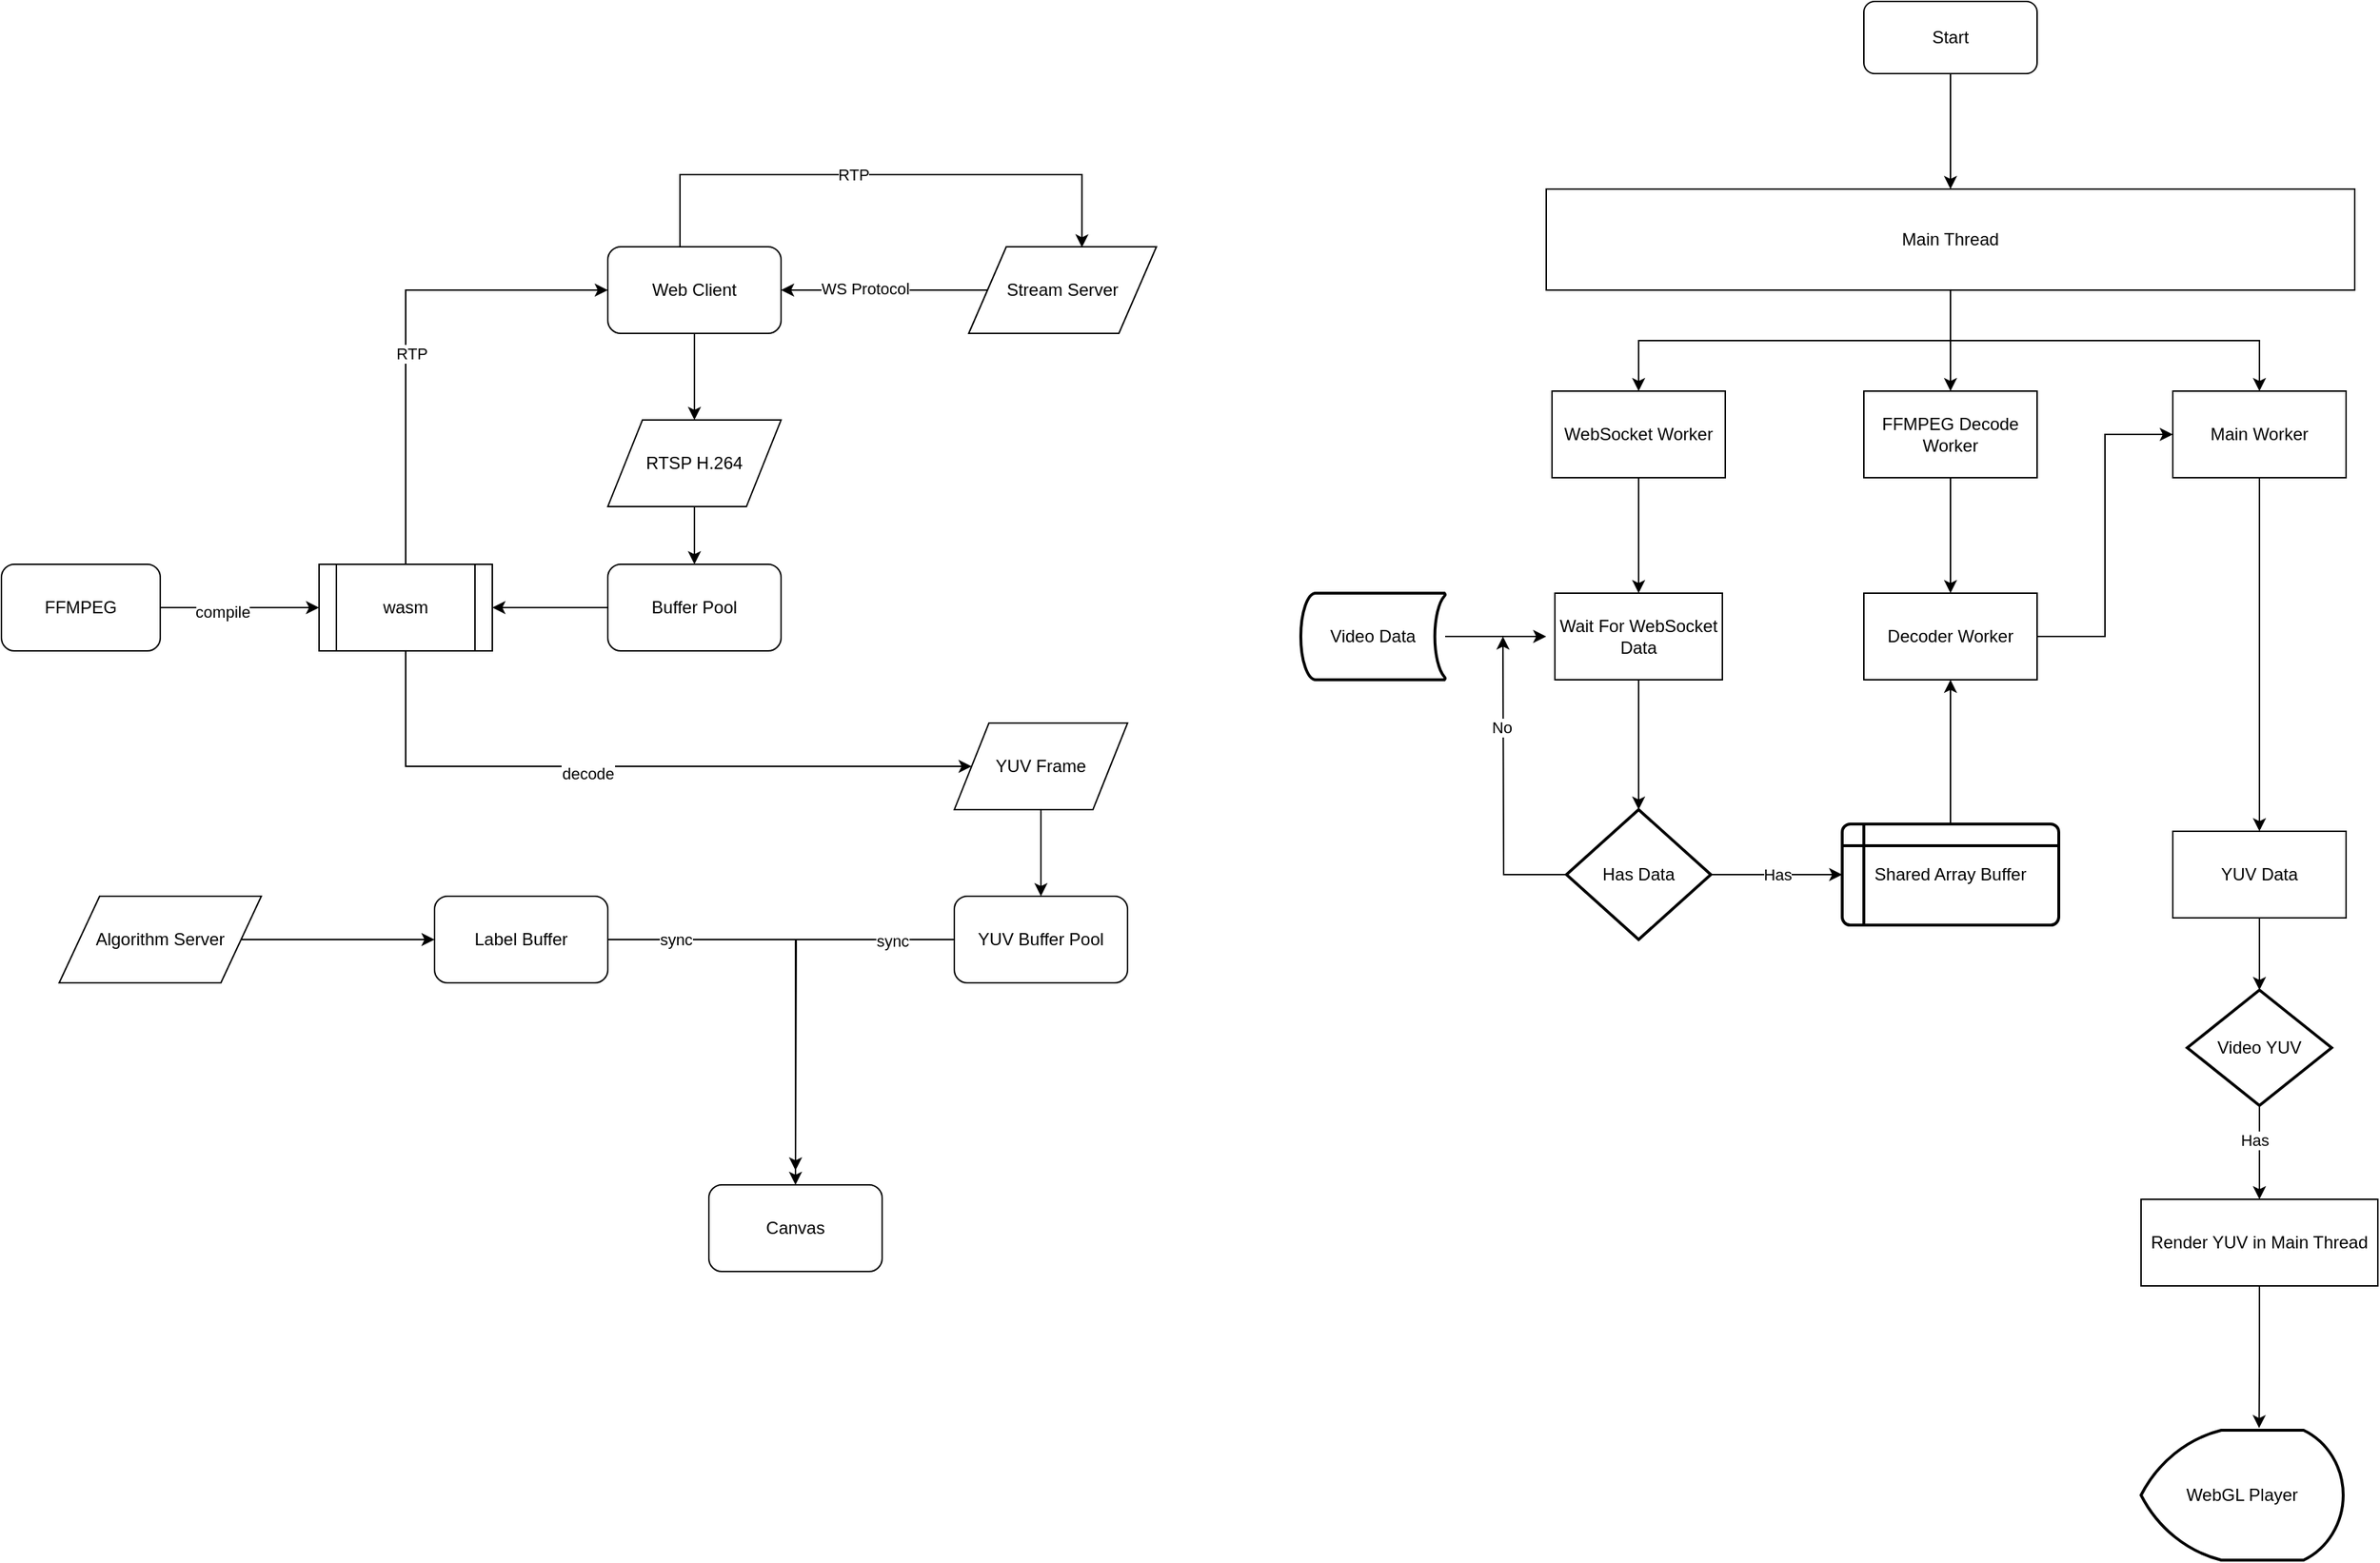 <mxfile version="13.6.4" type="github">
  <diagram id="VVI6lwgtHgOXOwXO1aQe" name="第 1 页">
    <mxGraphModel dx="1928" dy="1270" grid="1" gridSize="10" guides="1" tooltips="1" connect="1" arrows="1" fold="1" page="1" pageScale="1" pageWidth="827" pageHeight="1169" math="0" shadow="0">
      <root>
        <mxCell id="0" />
        <mxCell id="1" parent="0" />
        <object label="" id="7edy7qQrG2I-J0OHIAib-12">
          <mxCell style="edgeStyle=orthogonalEdgeStyle;rounded=0;orthogonalLoop=1;jettySize=auto;html=1;entryX=1;entryY=0.5;entryDx=0;entryDy=0;" parent="1" source="7edy7qQrG2I-J0OHIAib-1" target="7edy7qQrG2I-J0OHIAib-2" edge="1">
            <mxGeometry relative="1" as="geometry">
              <Array as="points">
                <mxPoint x="610" y="220" />
                <mxPoint x="610" y="220" />
              </Array>
            </mxGeometry>
          </mxCell>
        </object>
        <mxCell id="7edy7qQrG2I-J0OHIAib-26" value="WS Protocol" style="edgeLabel;html=1;align=center;verticalAlign=middle;resizable=0;points=[];rotation=0;" parent="7edy7qQrG2I-J0OHIAib-12" vertex="1" connectable="0">
          <mxGeometry x="0.189" y="-1" relative="1" as="geometry">
            <mxPoint as="offset" />
          </mxGeometry>
        </mxCell>
        <mxCell id="7edy7qQrG2I-J0OHIAib-1" value="Stream Server" style="shape=parallelogram;perimeter=parallelogramPerimeter;whiteSpace=wrap;html=1;" parent="1" vertex="1">
          <mxGeometry x="670" y="190" width="130" height="60" as="geometry" />
        </mxCell>
        <mxCell id="7edy7qQrG2I-J0OHIAib-13" style="edgeStyle=orthogonalEdgeStyle;rounded=0;orthogonalLoop=1;jettySize=auto;html=1;entryX=0.603;entryY=0.007;entryDx=0;entryDy=0;entryPerimeter=0;" parent="1" source="7edy7qQrG2I-J0OHIAib-2" target="7edy7qQrG2I-J0OHIAib-1" edge="1">
          <mxGeometry relative="1" as="geometry">
            <Array as="points">
              <mxPoint x="470" y="140" />
              <mxPoint x="748" y="140" />
            </Array>
          </mxGeometry>
        </mxCell>
        <mxCell id="7edy7qQrG2I-J0OHIAib-27" value="RTP" style="edgeLabel;html=1;align=center;verticalAlign=middle;resizable=0;points=[];" parent="7edy7qQrG2I-J0OHIAib-13" vertex="1" connectable="0">
          <mxGeometry x="-0.102" relative="1" as="geometry">
            <mxPoint as="offset" />
          </mxGeometry>
        </mxCell>
        <mxCell id="7edy7qQrG2I-J0OHIAib-15" style="edgeStyle=orthogonalEdgeStyle;rounded=0;orthogonalLoop=1;jettySize=auto;html=1;" parent="1" source="7edy7qQrG2I-J0OHIAib-2" target="7edy7qQrG2I-J0OHIAib-3" edge="1">
          <mxGeometry relative="1" as="geometry" />
        </mxCell>
        <mxCell id="7edy7qQrG2I-J0OHIAib-2" value="Web Client" style="rounded=1;whiteSpace=wrap;html=1;" parent="1" vertex="1">
          <mxGeometry x="420" y="190" width="120" height="60" as="geometry" />
        </mxCell>
        <mxCell id="7edy7qQrG2I-J0OHIAib-24" value="" style="edgeStyle=orthogonalEdgeStyle;rounded=0;orthogonalLoop=1;jettySize=auto;html=1;" parent="1" source="7edy7qQrG2I-J0OHIAib-3" target="7edy7qQrG2I-J0OHIAib-4" edge="1">
          <mxGeometry relative="1" as="geometry">
            <Array as="points">
              <mxPoint x="490" y="410" />
              <mxPoint x="490" y="410" />
            </Array>
          </mxGeometry>
        </mxCell>
        <mxCell id="7edy7qQrG2I-J0OHIAib-3" value="RTSP H.264" style="shape=parallelogram;perimeter=parallelogramPerimeter;whiteSpace=wrap;html=1;" parent="1" vertex="1">
          <mxGeometry x="420" y="310" width="120" height="60" as="geometry" />
        </mxCell>
        <mxCell id="7edy7qQrG2I-J0OHIAib-17" style="edgeStyle=orthogonalEdgeStyle;rounded=0;orthogonalLoop=1;jettySize=auto;html=1;entryX=1;entryY=0.5;entryDx=0;entryDy=0;" parent="1" source="7edy7qQrG2I-J0OHIAib-4" target="7edy7qQrG2I-J0OHIAib-6" edge="1">
          <mxGeometry relative="1" as="geometry" />
        </mxCell>
        <mxCell id="7edy7qQrG2I-J0OHIAib-4" value="Buffer Pool" style="rounded=1;whiteSpace=wrap;html=1;" parent="1" vertex="1">
          <mxGeometry x="420" y="410" width="120" height="60" as="geometry" />
        </mxCell>
        <mxCell id="7edy7qQrG2I-J0OHIAib-18" style="edgeStyle=orthogonalEdgeStyle;rounded=0;orthogonalLoop=1;jettySize=auto;html=1;entryX=0;entryY=0.5;entryDx=0;entryDy=0;" parent="1" source="7edy7qQrG2I-J0OHIAib-5" target="7edy7qQrG2I-J0OHIAib-6" edge="1">
          <mxGeometry relative="1" as="geometry" />
        </mxCell>
        <mxCell id="7edy7qQrG2I-J0OHIAib-29" value="compile" style="edgeLabel;html=1;align=center;verticalAlign=middle;resizable=0;points=[];" parent="7edy7qQrG2I-J0OHIAib-18" vertex="1" connectable="0">
          <mxGeometry x="-0.222" y="-3" relative="1" as="geometry">
            <mxPoint as="offset" />
          </mxGeometry>
        </mxCell>
        <mxCell id="7edy7qQrG2I-J0OHIAib-5" value="FFMPEG" style="rounded=1;whiteSpace=wrap;html=1;" parent="1" vertex="1">
          <mxGeometry y="410" width="110" height="60" as="geometry" />
        </mxCell>
        <mxCell id="7edy7qQrG2I-J0OHIAib-16" style="edgeStyle=orthogonalEdgeStyle;rounded=0;orthogonalLoop=1;jettySize=auto;html=1;entryX=0;entryY=0.5;entryDx=0;entryDy=0;" parent="1" source="7edy7qQrG2I-J0OHIAib-6" target="7edy7qQrG2I-J0OHIAib-2" edge="1">
          <mxGeometry relative="1" as="geometry">
            <Array as="points">
              <mxPoint x="280" y="220" />
            </Array>
          </mxGeometry>
        </mxCell>
        <mxCell id="7edy7qQrG2I-J0OHIAib-28" value="RTP" style="edgeLabel;html=1;align=center;verticalAlign=middle;resizable=0;points=[];" parent="7edy7qQrG2I-J0OHIAib-16" vertex="1" connectable="0">
          <mxGeometry x="-0.114" y="-4" relative="1" as="geometry">
            <mxPoint as="offset" />
          </mxGeometry>
        </mxCell>
        <mxCell id="7edy7qQrG2I-J0OHIAib-19" style="edgeStyle=orthogonalEdgeStyle;rounded=0;orthogonalLoop=1;jettySize=auto;html=1;entryX=0;entryY=0.5;entryDx=0;entryDy=0;" parent="1" source="7edy7qQrG2I-J0OHIAib-6" target="7edy7qQrG2I-J0OHIAib-7" edge="1">
          <mxGeometry relative="1" as="geometry">
            <Array as="points">
              <mxPoint x="280" y="550" />
            </Array>
          </mxGeometry>
        </mxCell>
        <mxCell id="7edy7qQrG2I-J0OHIAib-30" value="decode" style="edgeLabel;html=1;align=center;verticalAlign=middle;resizable=0;points=[];" parent="7edy7qQrG2I-J0OHIAib-19" vertex="1" connectable="0">
          <mxGeometry x="-0.127" y="-5" relative="1" as="geometry">
            <mxPoint as="offset" />
          </mxGeometry>
        </mxCell>
        <mxCell id="7edy7qQrG2I-J0OHIAib-6" value="wasm" style="shape=process;whiteSpace=wrap;html=1;backgroundOutline=1;" parent="1" vertex="1">
          <mxGeometry x="220" y="410" width="120" height="60" as="geometry" />
        </mxCell>
        <mxCell id="7edy7qQrG2I-J0OHIAib-20" style="edgeStyle=orthogonalEdgeStyle;rounded=0;orthogonalLoop=1;jettySize=auto;html=1;entryX=0.5;entryY=0;entryDx=0;entryDy=0;" parent="1" source="7edy7qQrG2I-J0OHIAib-7" target="7edy7qQrG2I-J0OHIAib-8" edge="1">
          <mxGeometry relative="1" as="geometry" />
        </mxCell>
        <mxCell id="7edy7qQrG2I-J0OHIAib-7" value="YUV Frame" style="shape=parallelogram;perimeter=parallelogramPerimeter;whiteSpace=wrap;html=1;" parent="1" vertex="1">
          <mxGeometry x="660" y="520" width="120" height="60" as="geometry" />
        </mxCell>
        <mxCell id="7edy7qQrG2I-J0OHIAib-21" style="edgeStyle=orthogonalEdgeStyle;rounded=0;orthogonalLoop=1;jettySize=auto;html=1;" parent="1" source="7edy7qQrG2I-J0OHIAib-8" target="7edy7qQrG2I-J0OHIAib-10" edge="1">
          <mxGeometry relative="1" as="geometry" />
        </mxCell>
        <mxCell id="7edy7qQrG2I-J0OHIAib-32" value="sync" style="edgeLabel;html=1;align=center;verticalAlign=middle;resizable=0;points=[];" parent="7edy7qQrG2I-J0OHIAib-21" vertex="1" connectable="0">
          <mxGeometry x="-0.693" y="1" relative="1" as="geometry">
            <mxPoint as="offset" />
          </mxGeometry>
        </mxCell>
        <mxCell id="7edy7qQrG2I-J0OHIAib-8" value="YUV Buffer Pool" style="rounded=1;whiteSpace=wrap;html=1;" parent="1" vertex="1">
          <mxGeometry x="660" y="640" width="120" height="60" as="geometry" />
        </mxCell>
        <mxCell id="7edy7qQrG2I-J0OHIAib-22" style="edgeStyle=orthogonalEdgeStyle;rounded=0;orthogonalLoop=1;jettySize=auto;html=1;" parent="1" source="7edy7qQrG2I-J0OHIAib-9" edge="1">
          <mxGeometry relative="1" as="geometry">
            <mxPoint x="550" y="830" as="targetPoint" />
          </mxGeometry>
        </mxCell>
        <mxCell id="7edy7qQrG2I-J0OHIAib-31" value="sync" style="edgeLabel;html=1;align=center;verticalAlign=middle;resizable=0;points=[];" parent="7edy7qQrG2I-J0OHIAib-22" vertex="1" connectable="0">
          <mxGeometry x="-0.676" relative="1" as="geometry">
            <mxPoint as="offset" />
          </mxGeometry>
        </mxCell>
        <mxCell id="7edy7qQrG2I-J0OHIAib-9" value="Label Buffer" style="rounded=1;whiteSpace=wrap;html=1;" parent="1" vertex="1">
          <mxGeometry x="300" y="640" width="120" height="60" as="geometry" />
        </mxCell>
        <mxCell id="7edy7qQrG2I-J0OHIAib-10" value="Canvas" style="rounded=1;whiteSpace=wrap;html=1;" parent="1" vertex="1">
          <mxGeometry x="490" y="840" width="120" height="60" as="geometry" />
        </mxCell>
        <mxCell id="7edy7qQrG2I-J0OHIAib-23" style="edgeStyle=orthogonalEdgeStyle;rounded=0;orthogonalLoop=1;jettySize=auto;html=1;entryX=0;entryY=0.5;entryDx=0;entryDy=0;" parent="1" source="7edy7qQrG2I-J0OHIAib-11" target="7edy7qQrG2I-J0OHIAib-9" edge="1">
          <mxGeometry relative="1" as="geometry" />
        </mxCell>
        <mxCell id="7edy7qQrG2I-J0OHIAib-11" value="Algorithm Server" style="shape=parallelogram;perimeter=parallelogramPerimeter;whiteSpace=wrap;html=1;" parent="1" vertex="1">
          <mxGeometry x="40" y="640" width="140" height="60" as="geometry" />
        </mxCell>
        <mxCell id="Ix77uF7OWWoRivOxIdmu-39" style="edgeStyle=orthogonalEdgeStyle;rounded=0;orthogonalLoop=1;jettySize=auto;html=1;entryX=0.5;entryY=0;entryDx=0;entryDy=0;" parent="1" source="Ix77uF7OWWoRivOxIdmu-2" target="Ix77uF7OWWoRivOxIdmu-38" edge="1">
          <mxGeometry relative="1" as="geometry" />
        </mxCell>
        <mxCell id="Ix77uF7OWWoRivOxIdmu-2" value="Start" style="rounded=1;whiteSpace=wrap;html=1;" parent="1" vertex="1">
          <mxGeometry x="1290" y="20" width="120" height="50" as="geometry" />
        </mxCell>
        <mxCell id="Ix77uF7OWWoRivOxIdmu-67" style="edgeStyle=orthogonalEdgeStyle;rounded=0;orthogonalLoop=1;jettySize=auto;html=1;" parent="1" source="Ix77uF7OWWoRivOxIdmu-13" target="Ix77uF7OWWoRivOxIdmu-18" edge="1">
          <mxGeometry relative="1" as="geometry" />
        </mxCell>
        <mxCell id="Ix77uF7OWWoRivOxIdmu-13" value="WebSocket Worker" style="rounded=0;whiteSpace=wrap;html=1;" parent="1" vertex="1">
          <mxGeometry x="1074" y="290" width="120" height="60" as="geometry" />
        </mxCell>
        <mxCell id="Ix77uF7OWWoRivOxIdmu-62" style="edgeStyle=orthogonalEdgeStyle;rounded=0;orthogonalLoop=1;jettySize=auto;html=1;entryX=0.5;entryY=0;entryDx=0;entryDy=0;" parent="1" source="Ix77uF7OWWoRivOxIdmu-14" target="Ix77uF7OWWoRivOxIdmu-43" edge="1">
          <mxGeometry relative="1" as="geometry" />
        </mxCell>
        <mxCell id="Ix77uF7OWWoRivOxIdmu-14" value="FFMPEG Decode Worker" style="rounded=0;whiteSpace=wrap;html=1;" parent="1" vertex="1">
          <mxGeometry x="1290" y="290" width="120" height="60" as="geometry" />
        </mxCell>
        <mxCell id="Ix77uF7OWWoRivOxIdmu-54" style="edgeStyle=orthogonalEdgeStyle;rounded=0;orthogonalLoop=1;jettySize=auto;html=1;entryX=0.5;entryY=0;entryDx=0;entryDy=0;" parent="1" source="Ix77uF7OWWoRivOxIdmu-15" target="Ix77uF7OWWoRivOxIdmu-24" edge="1">
          <mxGeometry relative="1" as="geometry" />
        </mxCell>
        <mxCell id="Ix77uF7OWWoRivOxIdmu-15" value="Main Worker" style="rounded=0;whiteSpace=wrap;html=1;" parent="1" vertex="1">
          <mxGeometry x="1504" y="290" width="120" height="60" as="geometry" />
        </mxCell>
        <mxCell id="Ix77uF7OWWoRivOxIdmu-68" style="edgeStyle=orthogonalEdgeStyle;rounded=0;orthogonalLoop=1;jettySize=auto;html=1;entryX=0.5;entryY=0;entryDx=0;entryDy=0;entryPerimeter=0;" parent="1" source="Ix77uF7OWWoRivOxIdmu-18" target="Ix77uF7OWWoRivOxIdmu-19" edge="1">
          <mxGeometry relative="1" as="geometry" />
        </mxCell>
        <mxCell id="Ix77uF7OWWoRivOxIdmu-18" value="Wait For WebSocket Data" style="rounded=0;whiteSpace=wrap;html=1;" parent="1" vertex="1">
          <mxGeometry x="1076" y="430" width="116" height="60" as="geometry" />
        </mxCell>
        <mxCell id="Ix77uF7OWWoRivOxIdmu-51" style="edgeStyle=orthogonalEdgeStyle;rounded=0;orthogonalLoop=1;jettySize=auto;html=1;" parent="1" source="Ix77uF7OWWoRivOxIdmu-19" edge="1">
          <mxGeometry relative="1" as="geometry">
            <mxPoint x="1040" y="460" as="targetPoint" />
          </mxGeometry>
        </mxCell>
        <mxCell id="Ix77uF7OWWoRivOxIdmu-53" value="No" style="edgeLabel;html=1;align=center;verticalAlign=middle;resizable=0;points=[];" parent="Ix77uF7OWWoRivOxIdmu-51" vertex="1" connectable="0">
          <mxGeometry x="0.4" y="1" relative="1" as="geometry">
            <mxPoint as="offset" />
          </mxGeometry>
        </mxCell>
        <mxCell id="kKd2w7GIL7ODUJjJ7BrG-3" value="Has&lt;br&gt;" style="edgeStyle=orthogonalEdgeStyle;rounded=0;orthogonalLoop=1;jettySize=auto;html=1;entryX=0;entryY=0.5;entryDx=0;entryDy=0;" parent="1" source="Ix77uF7OWWoRivOxIdmu-19" target="Ix77uF7OWWoRivOxIdmu-22" edge="1">
          <mxGeometry relative="1" as="geometry" />
        </mxCell>
        <mxCell id="Ix77uF7OWWoRivOxIdmu-19" value="Has Data" style="strokeWidth=2;html=1;shape=mxgraph.flowchart.decision;whiteSpace=wrap;" parent="1" vertex="1">
          <mxGeometry x="1084" y="580" width="100" height="90" as="geometry" />
        </mxCell>
        <mxCell id="kKd2w7GIL7ODUJjJ7BrG-4" style="edgeStyle=orthogonalEdgeStyle;rounded=0;orthogonalLoop=1;jettySize=auto;html=1;" parent="1" source="Ix77uF7OWWoRivOxIdmu-22" target="Ix77uF7OWWoRivOxIdmu-43" edge="1">
          <mxGeometry relative="1" as="geometry" />
        </mxCell>
        <mxCell id="Ix77uF7OWWoRivOxIdmu-22" value="Shared Array Buffer" style="shape=internalStorage;whiteSpace=wrap;html=1;dx=15;dy=15;rounded=1;arcSize=8;strokeWidth=2;" parent="1" vertex="1">
          <mxGeometry x="1275" y="590" width="150" height="70" as="geometry" />
        </mxCell>
        <mxCell id="Ix77uF7OWWoRivOxIdmu-48" style="edgeStyle=orthogonalEdgeStyle;rounded=0;orthogonalLoop=1;jettySize=auto;html=1;" parent="1" source="Ix77uF7OWWoRivOxIdmu-23" edge="1">
          <mxGeometry relative="1" as="geometry">
            <mxPoint x="1070" y="460" as="targetPoint" />
          </mxGeometry>
        </mxCell>
        <mxCell id="Ix77uF7OWWoRivOxIdmu-23" value="Video Data" style="strokeWidth=2;html=1;shape=mxgraph.flowchart.stored_data;whiteSpace=wrap;" parent="1" vertex="1">
          <mxGeometry x="900" y="430" width="100" height="60" as="geometry" />
        </mxCell>
        <mxCell id="Ix77uF7OWWoRivOxIdmu-56" style="edgeStyle=orthogonalEdgeStyle;rounded=0;orthogonalLoop=1;jettySize=auto;html=1;" parent="1" source="Ix77uF7OWWoRivOxIdmu-24" target="Ix77uF7OWWoRivOxIdmu-25" edge="1">
          <mxGeometry relative="1" as="geometry" />
        </mxCell>
        <mxCell id="Ix77uF7OWWoRivOxIdmu-24" value="YUV Data" style="rounded=0;whiteSpace=wrap;html=1;" parent="1" vertex="1">
          <mxGeometry x="1504" y="595" width="120" height="60" as="geometry" />
        </mxCell>
        <mxCell id="kKd2w7GIL7ODUJjJ7BrG-8" style="edgeStyle=orthogonalEdgeStyle;rounded=0;orthogonalLoop=1;jettySize=auto;html=1;entryX=0.5;entryY=0;entryDx=0;entryDy=0;" parent="1" source="Ix77uF7OWWoRivOxIdmu-25" target="Ix77uF7OWWoRivOxIdmu-55" edge="1">
          <mxGeometry relative="1" as="geometry">
            <mxPoint x="1444" y="745" as="targetPoint" />
          </mxGeometry>
        </mxCell>
        <mxCell id="kKd2w7GIL7ODUJjJ7BrG-14" value="Has&amp;nbsp;" style="edgeLabel;html=1;align=center;verticalAlign=middle;resizable=0;points=[];" parent="kKd2w7GIL7ODUJjJ7BrG-8" vertex="1" connectable="0">
          <mxGeometry x="-0.276" y="-2" relative="1" as="geometry">
            <mxPoint as="offset" />
          </mxGeometry>
        </mxCell>
        <mxCell id="Ix77uF7OWWoRivOxIdmu-25" value="Video YUV" style="strokeWidth=2;html=1;shape=mxgraph.flowchart.decision;whiteSpace=wrap;" parent="1" vertex="1">
          <mxGeometry x="1514" y="705" width="100" height="80" as="geometry" />
        </mxCell>
        <mxCell id="Ix77uF7OWWoRivOxIdmu-32" value="WebGL Player" style="strokeWidth=2;html=1;shape=mxgraph.flowchart.display;whiteSpace=wrap;" parent="1" vertex="1">
          <mxGeometry x="1482" y="1010" width="140" height="90" as="geometry" />
        </mxCell>
        <mxCell id="Ix77uF7OWWoRivOxIdmu-41" style="edgeStyle=orthogonalEdgeStyle;rounded=0;orthogonalLoop=1;jettySize=auto;html=1;entryX=0.5;entryY=0;entryDx=0;entryDy=0;" parent="1" source="Ix77uF7OWWoRivOxIdmu-38" target="Ix77uF7OWWoRivOxIdmu-15" edge="1">
          <mxGeometry relative="1" as="geometry" />
        </mxCell>
        <mxCell id="Ix77uF7OWWoRivOxIdmu-42" style="edgeStyle=orthogonalEdgeStyle;rounded=0;orthogonalLoop=1;jettySize=auto;html=1;entryX=0.5;entryY=0;entryDx=0;entryDy=0;" parent="1" source="Ix77uF7OWWoRivOxIdmu-38" target="Ix77uF7OWWoRivOxIdmu-13" edge="1">
          <mxGeometry relative="1" as="geometry" />
        </mxCell>
        <mxCell id="Ix77uF7OWWoRivOxIdmu-63" style="edgeStyle=orthogonalEdgeStyle;rounded=0;orthogonalLoop=1;jettySize=auto;html=1;entryX=0.5;entryY=0;entryDx=0;entryDy=0;" parent="1" source="Ix77uF7OWWoRivOxIdmu-38" target="Ix77uF7OWWoRivOxIdmu-14" edge="1">
          <mxGeometry relative="1" as="geometry" />
        </mxCell>
        <mxCell id="Ix77uF7OWWoRivOxIdmu-38" value="Main Thread" style="rounded=0;whiteSpace=wrap;html=1;" parent="1" vertex="1">
          <mxGeometry x="1070" y="150" width="560" height="70" as="geometry" />
        </mxCell>
        <mxCell id="kKd2w7GIL7ODUJjJ7BrG-12" style="edgeStyle=orthogonalEdgeStyle;rounded=0;orthogonalLoop=1;jettySize=auto;html=1;entryX=0.584;entryY=-0.016;entryDx=0;entryDy=0;entryPerimeter=0;" parent="1" source="Ix77uF7OWWoRivOxIdmu-55" target="Ix77uF7OWWoRivOxIdmu-32" edge="1">
          <mxGeometry relative="1" as="geometry" />
        </mxCell>
        <mxCell id="Ix77uF7OWWoRivOxIdmu-55" value="Render YUV in Main Thread" style="rounded=0;whiteSpace=wrap;html=1;" parent="1" vertex="1">
          <mxGeometry x="1482" y="850" width="164" height="60" as="geometry" />
        </mxCell>
        <mxCell id="kKd2w7GIL7ODUJjJ7BrG-13" style="edgeStyle=orthogonalEdgeStyle;rounded=0;orthogonalLoop=1;jettySize=auto;html=1;entryX=0;entryY=0.5;entryDx=0;entryDy=0;" parent="1" source="Ix77uF7OWWoRivOxIdmu-43" target="Ix77uF7OWWoRivOxIdmu-15" edge="1">
          <mxGeometry relative="1" as="geometry" />
        </mxCell>
        <mxCell id="Ix77uF7OWWoRivOxIdmu-43" value="Decoder Worker" style="rounded=0;whiteSpace=wrap;html=1;" parent="1" vertex="1">
          <mxGeometry x="1290" y="430" width="120" height="60" as="geometry" />
        </mxCell>
      </root>
    </mxGraphModel>
  </diagram>
</mxfile>

